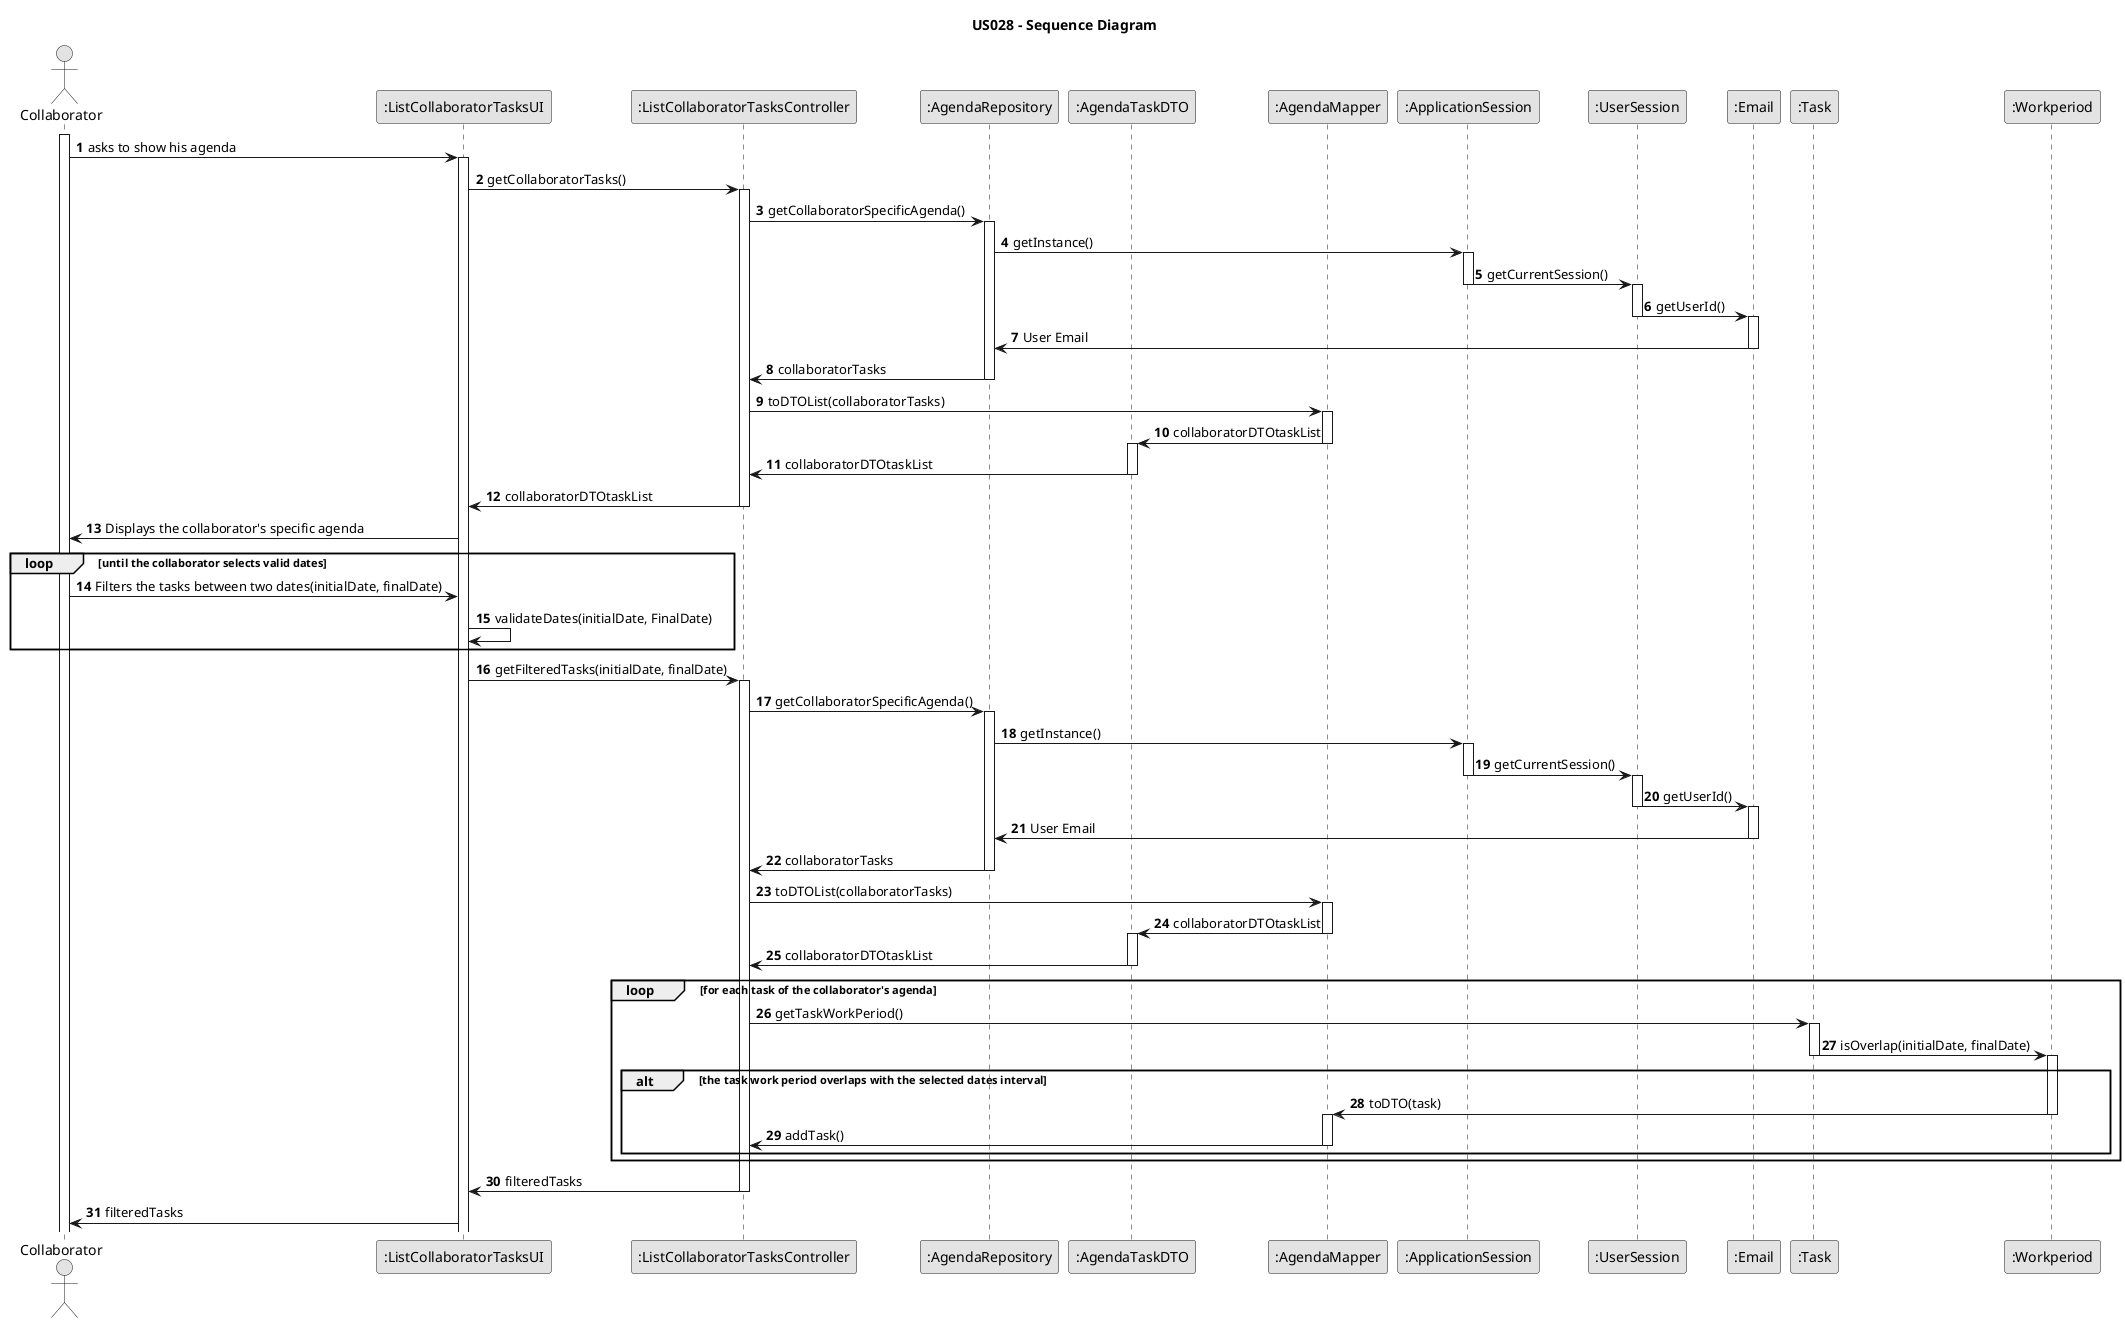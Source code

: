 @startuml
skinparam monochrome true
skinparam packageStyle rectangle
skinparam shadowing false

title US028 - Sequence Diagram

autonumber

actor "Collaborator" as Collaborator
participant ":ListCollaboratorTasksUI" as UI
participant ":ListCollaboratorTasksController" as CTRL
participant ":AgendaRepository" as REPO
participant ":AgendaTaskDTO" as DTO
participant ":AgendaMapper" as Mapper
participant ":ApplicationSession" as AS
participant ":UserSession" as US
participant ":Email" as Email
participant ":Task" as Task
participant ":Workperiod" as Workperiod

activate Collaborator

    Collaborator -> UI :asks to show his agenda
    activate UI
    UI -> CTRL :getCollaboratorTasks()
    activate CTRL
    CTRL -> REPO:getCollaboratorSpecificAgenda()
    activate REPO
    REPO -> AS:getInstance()
    activate AS

    AS -> US:getCurrentSession()
    deactivate AS
    activate US
    US -> Email:getUserId()
    deactivate US
    activate Email
    Email -> REPO:User Email
    deactivate Email

    REPO -> CTRL: collaboratorTasks
    deactivate REPO
    CTRL -> Mapper: toDTOList(collaboratorTasks)

    activate Mapper
    Mapper -> DTO: collaboratorDTOtaskList
    deactivate Mapper

    activate DTO
    DTO -> CTRL: collaboratorDTOtaskList
    deactivate DTO
    CTRL -> UI: collaboratorDTOtaskList


    deactivate CTRL
    UI -> Collaborator: Displays the collaborator's specific agenda

    loop until the collaborator selects valid dates
    Collaborator -> UI: Filters the tasks between two dates(initialDate, finalDate)
    UI -> UI: validateDates(initialDate, FinalDate)
    end loop

    UI -> CTRL : getFilteredTasks(initialDate, finalDate)



    activate CTRL
        CTRL -> REPO:getCollaboratorSpecificAgenda()
        activate REPO
        REPO -> AS:getInstance()
        activate AS

        AS -> US:getCurrentSession()
        deactivate AS
        activate US
        US -> Email:getUserId()
        deactivate US
        activate Email
        Email -> REPO:User Email
        deactivate Email

        REPO -> CTRL: collaboratorTasks
        deactivate REPO
        CTRL -> Mapper: toDTOList(collaboratorTasks)

        activate Mapper
        Mapper -> DTO: collaboratorDTOtaskList
        deactivate Mapper

        activate DTO
        DTO -> CTRL: collaboratorDTOtaskList
        deactivate DTO
        loop for each task of the collaborator's agenda


        CTRL -> Task: getTaskWorkPeriod()
        activate Task
        Task -> Workperiod: isOverlap(initialDate, finalDate)
        deactivate Task
        alt the task work period overlaps with the selected dates interval
        activate Workperiod
        Workperiod -> Mapper: toDTO(task)
        deactivate Workperiod
        activate Mapper
        Mapper -> CTRL: addTask()
        deactivate Mapper
        end
        end loop
        CTRL -> UI: filteredTasks
        deactivate CTRL
        UI -> Collaborator: filteredTasks


@enduml